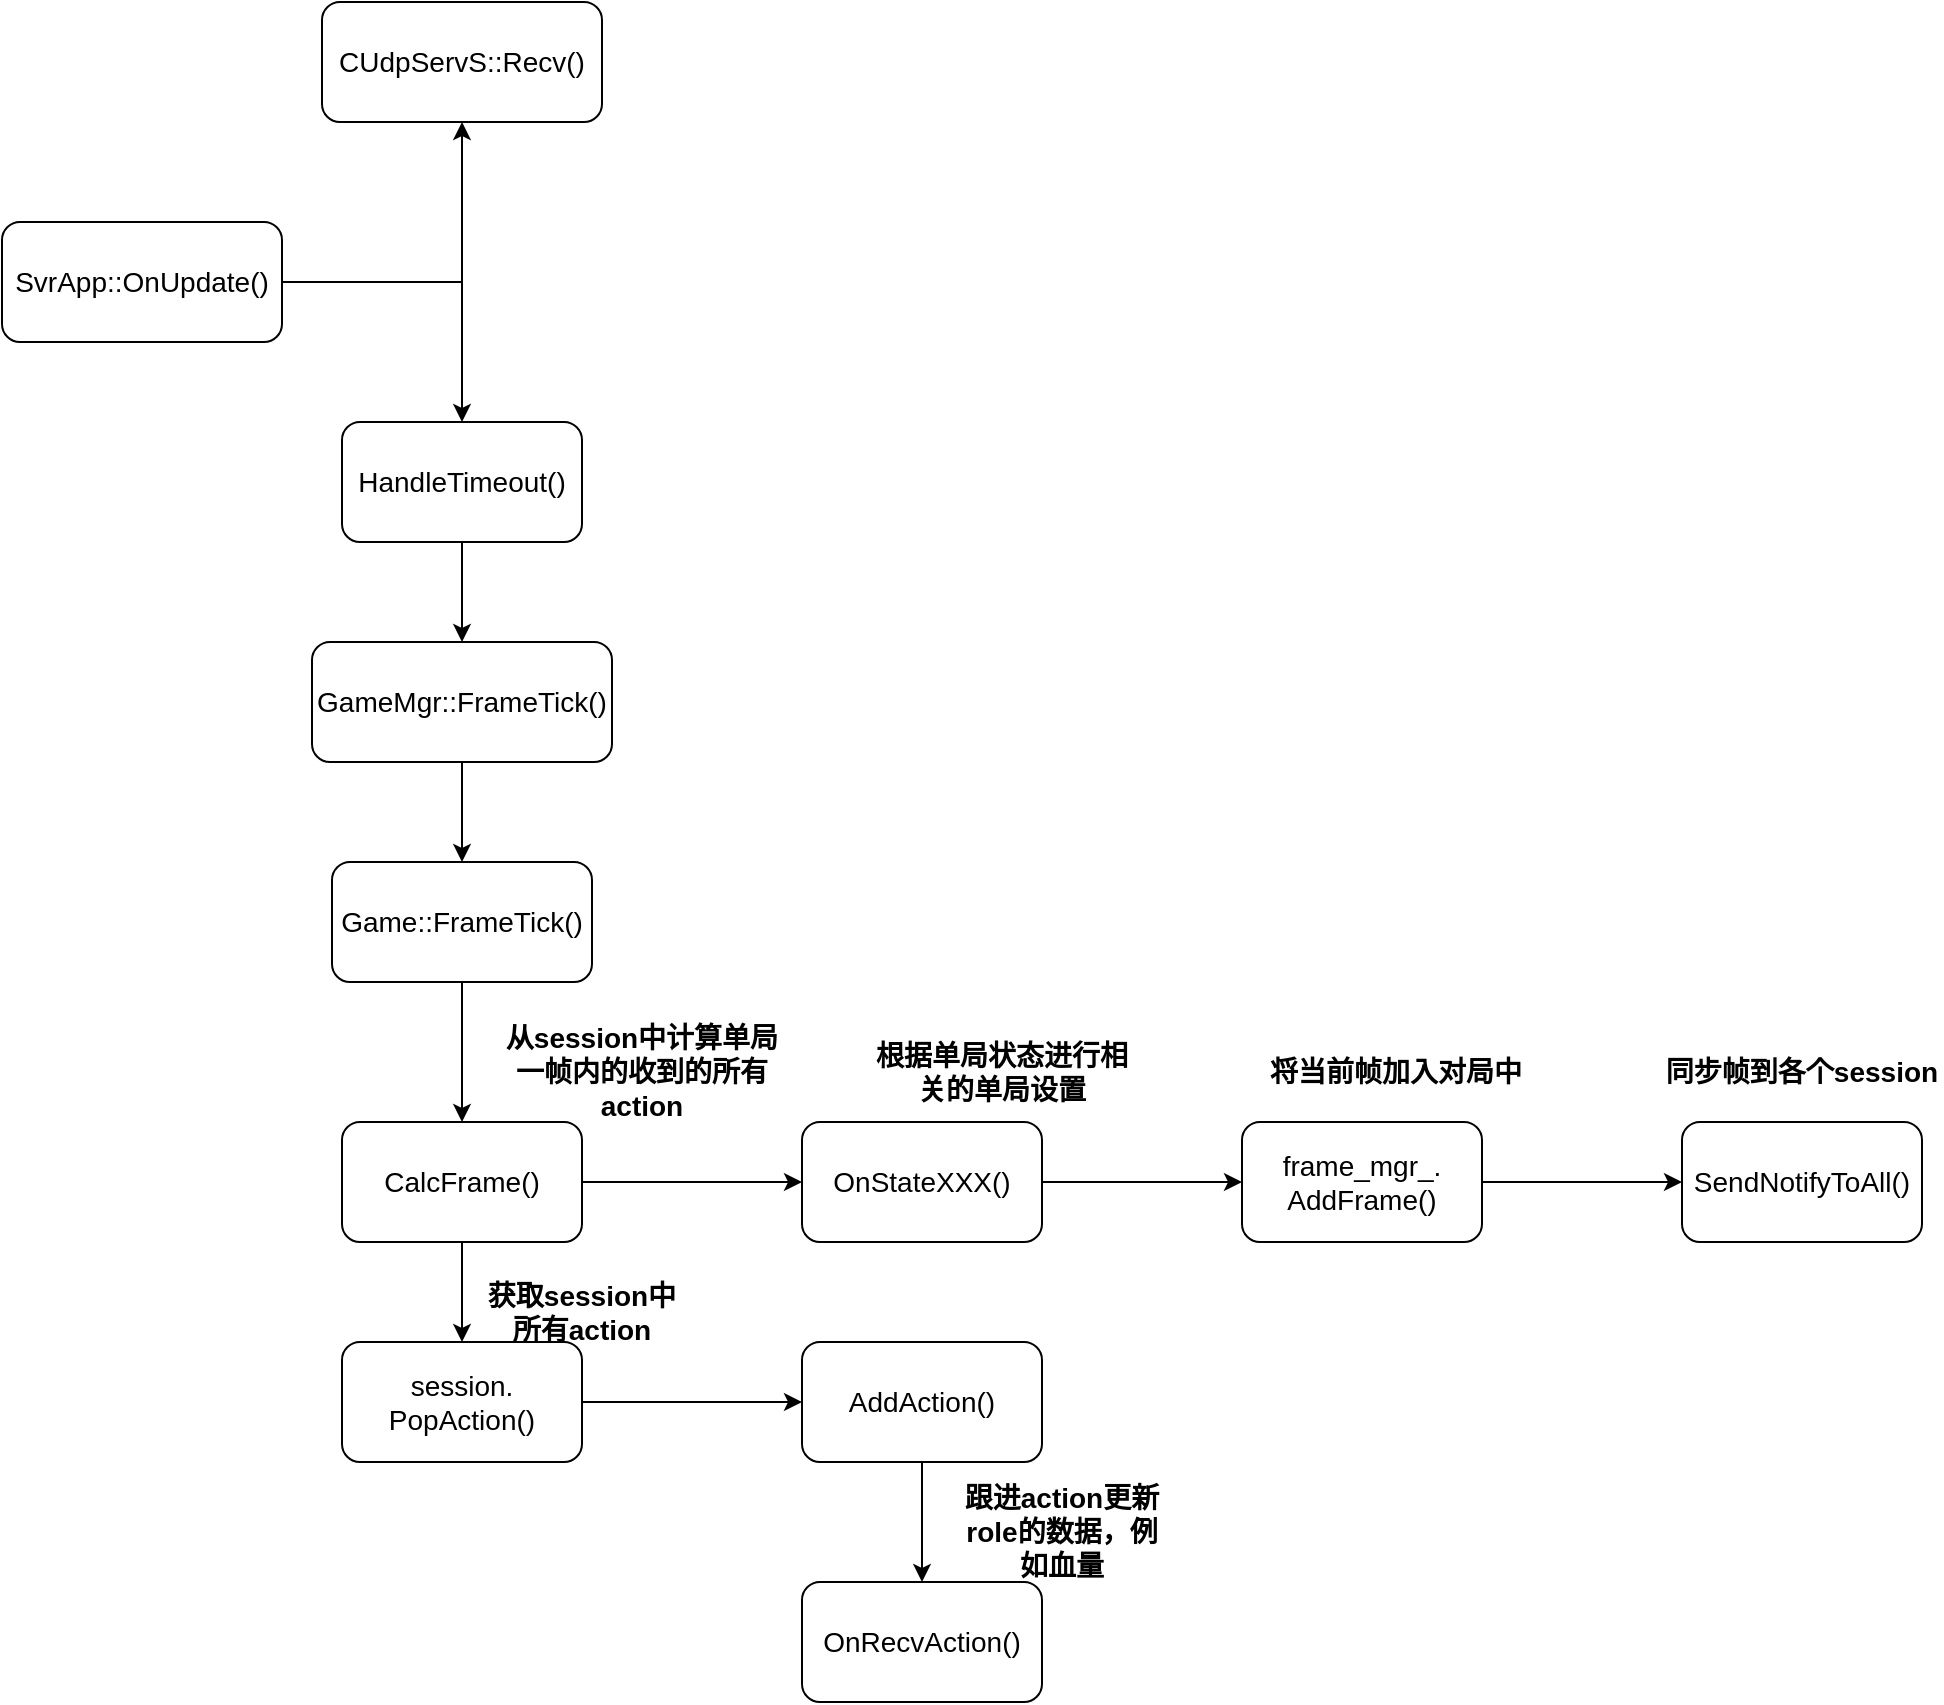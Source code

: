 <mxfile version="13.10.9" type="github">
  <diagram id="Bp6JKUOrYxHD0rqzajSv" name="Page-1">
    <mxGraphModel dx="962" dy="1593" grid="1" gridSize="10" guides="1" tooltips="1" connect="1" arrows="1" fold="1" page="1" pageScale="1" pageWidth="827" pageHeight="1169" math="0" shadow="0">
      <root>
        <mxCell id="0" />
        <mxCell id="1" parent="0" />
        <mxCell id="sM335oUsd0Nrfm-g1LFZ-3" value="" style="edgeStyle=orthogonalEdgeStyle;rounded=0;orthogonalLoop=1;jettySize=auto;html=1;" edge="1" parent="1" source="sM335oUsd0Nrfm-g1LFZ-1" target="sM335oUsd0Nrfm-g1LFZ-2">
          <mxGeometry relative="1" as="geometry" />
        </mxCell>
        <mxCell id="sM335oUsd0Nrfm-g1LFZ-15" value="" style="edgeStyle=orthogonalEdgeStyle;rounded=0;orthogonalLoop=1;jettySize=auto;html=1;" edge="1" parent="1" source="sM335oUsd0Nrfm-g1LFZ-1" target="sM335oUsd0Nrfm-g1LFZ-14">
          <mxGeometry relative="1" as="geometry" />
        </mxCell>
        <mxCell id="sM335oUsd0Nrfm-g1LFZ-1" value="&lt;font style=&quot;font-size: 14px&quot;&gt;SvrApp::OnUpdate()&lt;/font&gt;" style="rounded=1;whiteSpace=wrap;html=1;" vertex="1" parent="1">
          <mxGeometry x="90" y="380" width="140" height="60" as="geometry" />
        </mxCell>
        <mxCell id="sM335oUsd0Nrfm-g1LFZ-5" value="" style="edgeStyle=orthogonalEdgeStyle;rounded=0;orthogonalLoop=1;jettySize=auto;html=1;" edge="1" parent="1" source="sM335oUsd0Nrfm-g1LFZ-2" target="sM335oUsd0Nrfm-g1LFZ-4">
          <mxGeometry relative="1" as="geometry" />
        </mxCell>
        <mxCell id="sM335oUsd0Nrfm-g1LFZ-2" value="&lt;font style=&quot;font-size: 14px&quot;&gt;HandleTimeout()&lt;/font&gt;" style="whiteSpace=wrap;html=1;rounded=1;" vertex="1" parent="1">
          <mxGeometry x="260" y="480" width="120" height="60" as="geometry" />
        </mxCell>
        <mxCell id="sM335oUsd0Nrfm-g1LFZ-7" value="" style="edgeStyle=orthogonalEdgeStyle;rounded=0;orthogonalLoop=1;jettySize=auto;html=1;" edge="1" parent="1" source="sM335oUsd0Nrfm-g1LFZ-4" target="sM335oUsd0Nrfm-g1LFZ-6">
          <mxGeometry relative="1" as="geometry" />
        </mxCell>
        <mxCell id="sM335oUsd0Nrfm-g1LFZ-4" value="&lt;font style=&quot;font-size: 14px&quot;&gt;GameMgr::FrameTick()&lt;/font&gt;" style="whiteSpace=wrap;html=1;rounded=1;" vertex="1" parent="1">
          <mxGeometry x="245" y="590" width="150" height="60" as="geometry" />
        </mxCell>
        <mxCell id="sM335oUsd0Nrfm-g1LFZ-34" value="" style="edgeStyle=orthogonalEdgeStyle;rounded=0;orthogonalLoop=1;jettySize=auto;html=1;" edge="1" parent="1" source="sM335oUsd0Nrfm-g1LFZ-6" target="sM335oUsd0Nrfm-g1LFZ-8">
          <mxGeometry relative="1" as="geometry" />
        </mxCell>
        <mxCell id="sM335oUsd0Nrfm-g1LFZ-6" value="&lt;font style=&quot;font-size: 14px&quot;&gt;Game::FrameTick()&lt;/font&gt;" style="whiteSpace=wrap;html=1;rounded=1;" vertex="1" parent="1">
          <mxGeometry x="255" y="700" width="130" height="60" as="geometry" />
        </mxCell>
        <mxCell id="sM335oUsd0Nrfm-g1LFZ-10" value="&lt;font style=&quot;font-size: 14px&quot;&gt;从session中计算单局一帧内的收到的所有action&lt;/font&gt;" style="text;html=1;strokeColor=none;fillColor=none;align=center;verticalAlign=middle;whiteSpace=wrap;rounded=0;fontStyle=1" vertex="1" parent="1">
          <mxGeometry x="340" y="790" width="140" height="30" as="geometry" />
        </mxCell>
        <mxCell id="sM335oUsd0Nrfm-g1LFZ-17" value="" style="edgeStyle=orthogonalEdgeStyle;rounded=0;orthogonalLoop=1;jettySize=auto;html=1;" edge="1" parent="1" source="sM335oUsd0Nrfm-g1LFZ-11" target="sM335oUsd0Nrfm-g1LFZ-16">
          <mxGeometry relative="1" as="geometry" />
        </mxCell>
        <mxCell id="sM335oUsd0Nrfm-g1LFZ-11" value="&lt;font style=&quot;font-size: 14px&quot;&gt;OnStateXXX()&lt;/font&gt;" style="whiteSpace=wrap;html=1;rounded=1;" vertex="1" parent="1">
          <mxGeometry x="490" y="830" width="120" height="60" as="geometry" />
        </mxCell>
        <mxCell id="sM335oUsd0Nrfm-g1LFZ-13" value="&lt;span style=&quot;font-size: 14px&quot;&gt;根据单局状态进行相关的单局设置&lt;/span&gt;" style="text;html=1;strokeColor=none;fillColor=none;align=center;verticalAlign=middle;whiteSpace=wrap;rounded=0;fontStyle=1" vertex="1" parent="1">
          <mxGeometry x="520" y="790" width="140" height="30" as="geometry" />
        </mxCell>
        <mxCell id="sM335oUsd0Nrfm-g1LFZ-14" value="&lt;font style=&quot;font-size: 14px&quot;&gt;CUdpServS::Recv()&lt;/font&gt;" style="whiteSpace=wrap;html=1;rounded=1;" vertex="1" parent="1">
          <mxGeometry x="250" y="270" width="140" height="60" as="geometry" />
        </mxCell>
        <mxCell id="sM335oUsd0Nrfm-g1LFZ-20" value="" style="edgeStyle=orthogonalEdgeStyle;rounded=0;orthogonalLoop=1;jettySize=auto;html=1;" edge="1" parent="1" source="sM335oUsd0Nrfm-g1LFZ-16" target="sM335oUsd0Nrfm-g1LFZ-19">
          <mxGeometry relative="1" as="geometry" />
        </mxCell>
        <mxCell id="sM335oUsd0Nrfm-g1LFZ-18" value="&lt;span style=&quot;font-size: 14px&quot;&gt;将当前帧加入对局中&lt;/span&gt;" style="text;html=1;strokeColor=none;fillColor=none;align=center;verticalAlign=middle;whiteSpace=wrap;rounded=0;fontStyle=1" vertex="1" parent="1">
          <mxGeometry x="717" y="790" width="140" height="30" as="geometry" />
        </mxCell>
        <mxCell id="sM335oUsd0Nrfm-g1LFZ-19" value="&lt;font style=&quot;font-size: 14px&quot;&gt;SendNotifyToAll()&lt;/font&gt;" style="whiteSpace=wrap;html=1;rounded=1;" vertex="1" parent="1">
          <mxGeometry x="930" y="830" width="120" height="60" as="geometry" />
        </mxCell>
        <mxCell id="sM335oUsd0Nrfm-g1LFZ-21" value="&lt;span style=&quot;font-size: 14px&quot;&gt;同步帧到各个session&lt;/span&gt;" style="text;html=1;strokeColor=none;fillColor=none;align=center;verticalAlign=middle;whiteSpace=wrap;rounded=0;fontStyle=1" vertex="1" parent="1">
          <mxGeometry x="920" y="790" width="140" height="30" as="geometry" />
        </mxCell>
        <mxCell id="sM335oUsd0Nrfm-g1LFZ-25" value="" style="edgeStyle=orthogonalEdgeStyle;rounded=0;orthogonalLoop=1;jettySize=auto;html=1;" edge="1" parent="1" source="sM335oUsd0Nrfm-g1LFZ-22" target="sM335oUsd0Nrfm-g1LFZ-24">
          <mxGeometry relative="1" as="geometry" />
        </mxCell>
        <mxCell id="sM335oUsd0Nrfm-g1LFZ-22" value="&lt;font style=&quot;font-size: 14px&quot;&gt;session.&lt;br&gt;PopAction()&lt;/font&gt;" style="whiteSpace=wrap;html=1;rounded=1;" vertex="1" parent="1">
          <mxGeometry x="260" y="940" width="120" height="60" as="geometry" />
        </mxCell>
        <mxCell id="sM335oUsd0Nrfm-g1LFZ-33" value="" style="edgeStyle=orthogonalEdgeStyle;rounded=0;orthogonalLoop=1;jettySize=auto;html=1;" edge="1" parent="1" source="sM335oUsd0Nrfm-g1LFZ-24" target="sM335oUsd0Nrfm-g1LFZ-32">
          <mxGeometry relative="1" as="geometry" />
        </mxCell>
        <mxCell id="sM335oUsd0Nrfm-g1LFZ-24" value="&lt;span style=&quot;font-size: 14px&quot;&gt;AddAction()&lt;/span&gt;" style="whiteSpace=wrap;html=1;rounded=1;" vertex="1" parent="1">
          <mxGeometry x="490" y="940" width="120" height="60" as="geometry" />
        </mxCell>
        <mxCell id="sM335oUsd0Nrfm-g1LFZ-16" value="&lt;font style=&quot;font-size: 14px&quot;&gt;frame_mgr_.&lt;br&gt;AddFrame()&lt;/font&gt;" style="whiteSpace=wrap;html=1;rounded=1;" vertex="1" parent="1">
          <mxGeometry x="710" y="830" width="120" height="60" as="geometry" />
        </mxCell>
        <mxCell id="sM335oUsd0Nrfm-g1LFZ-35" value="" style="edgeStyle=orthogonalEdgeStyle;rounded=0;orthogonalLoop=1;jettySize=auto;html=1;" edge="1" parent="1" source="sM335oUsd0Nrfm-g1LFZ-8" target="sM335oUsd0Nrfm-g1LFZ-11">
          <mxGeometry relative="1" as="geometry" />
        </mxCell>
        <mxCell id="sM335oUsd0Nrfm-g1LFZ-36" value="" style="edgeStyle=orthogonalEdgeStyle;rounded=0;orthogonalLoop=1;jettySize=auto;html=1;" edge="1" parent="1" source="sM335oUsd0Nrfm-g1LFZ-8" target="sM335oUsd0Nrfm-g1LFZ-22">
          <mxGeometry relative="1" as="geometry" />
        </mxCell>
        <mxCell id="sM335oUsd0Nrfm-g1LFZ-8" value="&lt;font style=&quot;font-size: 14px&quot;&gt;CalcFrame()&lt;/font&gt;" style="whiteSpace=wrap;html=1;rounded=1;" vertex="1" parent="1">
          <mxGeometry x="260" y="830" width="120" height="60" as="geometry" />
        </mxCell>
        <mxCell id="sM335oUsd0Nrfm-g1LFZ-31" value="&lt;font style=&quot;font-size: 14px&quot;&gt;获取session中所有action&lt;/font&gt;" style="text;html=1;strokeColor=none;fillColor=none;align=center;verticalAlign=middle;whiteSpace=wrap;rounded=0;fontStyle=1" vertex="1" parent="1">
          <mxGeometry x="330" y="910" width="100" height="30" as="geometry" />
        </mxCell>
        <mxCell id="sM335oUsd0Nrfm-g1LFZ-32" value="&lt;font style=&quot;font-size: 14px&quot;&gt;OnRecvAction()&lt;/font&gt;" style="whiteSpace=wrap;html=1;rounded=1;" vertex="1" parent="1">
          <mxGeometry x="490" y="1060" width="120" height="60" as="geometry" />
        </mxCell>
        <mxCell id="sM335oUsd0Nrfm-g1LFZ-37" value="&lt;span style=&quot;font-size: 14px&quot;&gt;跟进action更新role的数据，例如血量&lt;/span&gt;" style="text;html=1;strokeColor=none;fillColor=none;align=center;verticalAlign=middle;whiteSpace=wrap;rounded=0;fontStyle=1" vertex="1" parent="1">
          <mxGeometry x="570" y="1020" width="100" height="30" as="geometry" />
        </mxCell>
      </root>
    </mxGraphModel>
  </diagram>
</mxfile>
